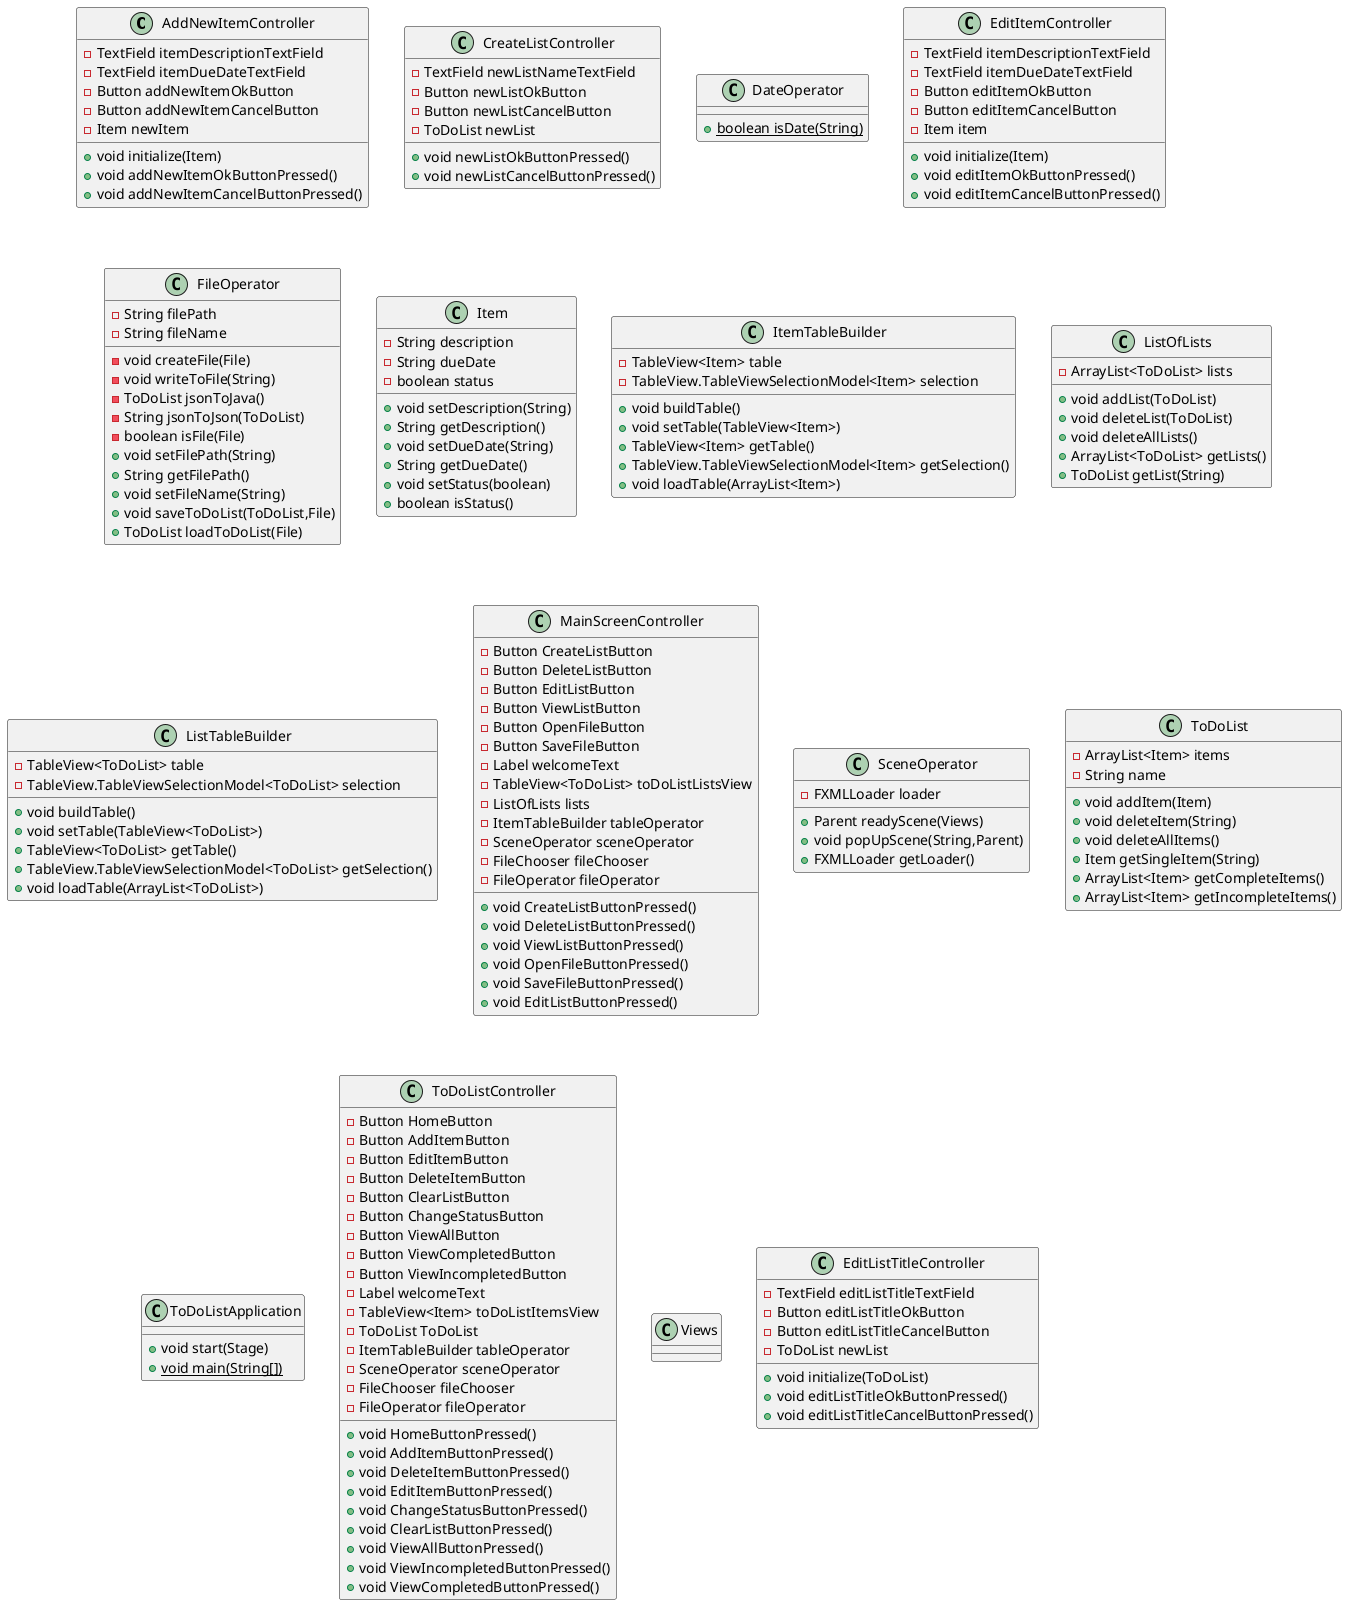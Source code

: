 @startuml
class AddNewItemController{
- TextField itemDescriptionTextField
- TextField itemDueDateTextField
- Button addNewItemOkButton
- Button addNewItemCancelButton
- Item newItem
+ void initialize(Item)
+ void addNewItemOkButtonPressed()
+ void addNewItemCancelButtonPressed()
}
class CreateListController{
- TextField newListNameTextField
- Button newListOkButton
- Button newListCancelButton
- ToDoList newList
+ void newListOkButtonPressed()
+ void newListCancelButtonPressed()
}
class DateOperator{
+ {static} boolean isDate(String)

}
class EditItemController{
- TextField itemDescriptionTextField
- TextField itemDueDateTextField
- Button editItemOkButton
- Button editItemCancelButton
- Item item
+ void initialize(Item)
+ void editItemOkButtonPressed()
+ void editItemCancelButtonPressed()
}
class FileOperator{
- String filePath
- String fileName
- void createFile(File)
- void writeToFile(String)
- ToDoList jsonToJava()
- String jsonToJson(ToDoList)
- boolean isFile(File)
+ void setFilePath(String)
+ String getFilePath()
+ void setFileName(String)
+ void saveToDoList(ToDoList,File)
+ ToDoList loadToDoList(File)
}
class Item{
- String description
- String dueDate
- boolean status
+ void setDescription(String)
+ String getDescription()
+ void setDueDate(String)
+ String getDueDate()
+ void setStatus(boolean)
+ boolean isStatus()
}
class ItemTableBuilder{
- TableView<Item> table
- TableView.TableViewSelectionModel<Item> selection
+ void buildTable()
+ void setTable(TableView<Item>)
+ TableView<Item> getTable()
+ TableView.TableViewSelectionModel<Item> getSelection()
+ void loadTable(ArrayList<Item>)
}
class ListOfLists{
- ArrayList<ToDoList> lists
+ void addList(ToDoList)
+ void deleteList(ToDoList)
+ void deleteAllLists()
+ ArrayList<ToDoList> getLists()
+ ToDoList getList(String)
}
class ListTableBuilder{
- TableView<ToDoList> table
- TableView.TableViewSelectionModel<ToDoList> selection
+ void buildTable()
+ void setTable(TableView<ToDoList>)
+ TableView<ToDoList> getTable()
+ TableView.TableViewSelectionModel<ToDoList> getSelection()
+ void loadTable(ArrayList<ToDoList>)
}
class MainScreenController{
- Button CreateListButton
- Button DeleteListButton
- Button EditListButton
- Button ViewListButton
- Button OpenFileButton
- Button SaveFileButton
- Label welcomeText
- TableView<ToDoList> toDoListListsView
- ListOfLists lists
- ItemTableBuilder tableOperator
- SceneOperator sceneOperator
- FileChooser fileChooser
- FileOperator fileOperator
+ void CreateListButtonPressed()
+ void DeleteListButtonPressed()
+ void ViewListButtonPressed()
+ void OpenFileButtonPressed()
+ void SaveFileButtonPressed()
+ void EditListButtonPressed()
}
class SceneOperator{
- FXMLLoader loader
+ Parent readyScene(Views)
+ void popUpScene(String,Parent)
+ FXMLLoader getLoader()
}
class ToDoList{
- ArrayList<Item> items
- String name
+ void addItem(Item)
+ void deleteItem(String)
+ void deleteAllItems()
+ Item getSingleItem(String)
+ ArrayList<Item> getCompleteItems()
+ ArrayList<Item> getIncompleteItems()
}
class ToDoListApplication{
+ void start(Stage)
+ {static} void main(String[])
}
class ToDoListController{
- Button HomeButton
- Button AddItemButton
- Button EditItemButton
- Button DeleteItemButton
- Button ClearListButton
- Button ChangeStatusButton
- Button ViewAllButton
- Button ViewCompletedButton
- Button ViewIncompletedButton
- Label welcomeText
- TableView<Item> toDoListItemsView
- ToDoList ToDoList
- ItemTableBuilder tableOperator
- SceneOperator sceneOperator
- FileChooser fileChooser
- FileOperator fileOperator
+ void HomeButtonPressed()
+ void AddItemButtonPressed()
+ void DeleteItemButtonPressed()
+ void EditItemButtonPressed()
+ void ChangeStatusButtonPressed()
+ void ClearListButtonPressed()
+ void ViewAllButtonPressed()
+ void ViewIncompletedButtonPressed()
+ void ViewCompletedButtonPressed()
}
class Views{

}
class EditListTitleController{
- TextField editListTitleTextField
- Button editListTitleOkButton
- Button editListTitleCancelButton
- ToDoList newList
+ void initialize(ToDoList)
+ void editListTitleOkButtonPressed()
+ void editListTitleCancelButtonPressed()

}

@enduml